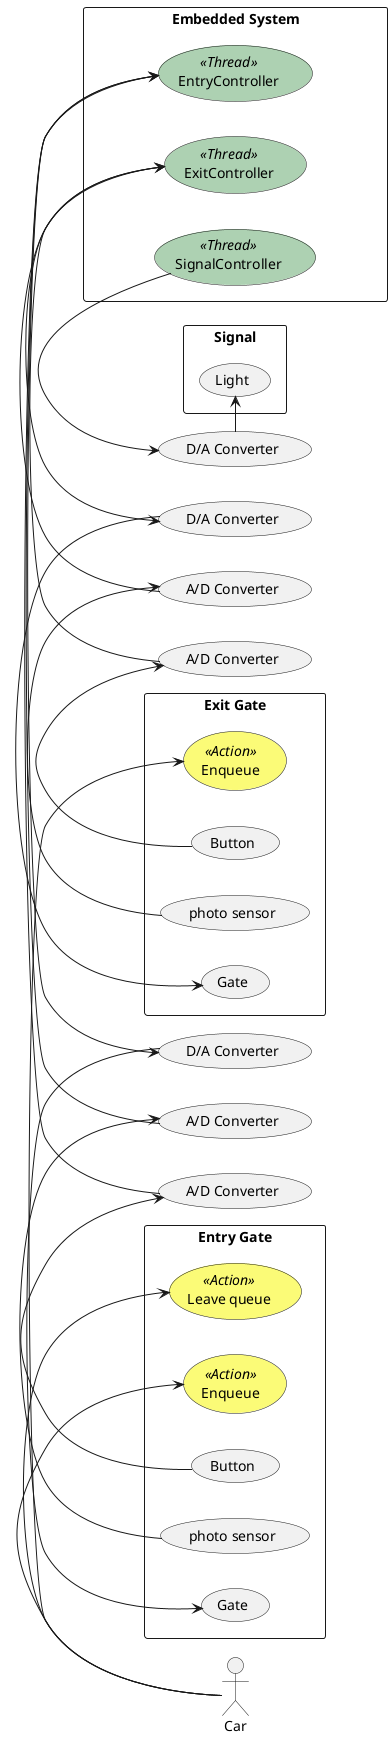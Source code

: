 @startuml

left to right direction
 
skinparam usecase {
    BackgroundColor<< Thread >> #ADD1B2
    BackgroundColor<< Action >> #FBFB77
}

usecase AD1 as "A/D Converter"
usecase AD2 as "A/D Converter"
usecase AD3 as "A/D Converter"
usecase AD4 as "A/D Converter"
usecase DA1 as "D/A Converter"
usecase DA2 as "D/A Converter"
usecase DA3 as "D/A Converter"

actor Car as "Car"

rectangle "Entry Gate" {
    usecase Enqueue1 << Action >> as "Enqueue"
    usecase Sensor1 as "Button"
    usecase Sensor2 as "photo sensor"
    usecase Gate1 as "Gate"

    (Leave queue) << Action >> 

    Car -> (Leave queue)
    Car -> (Enqueue1)

    (Sensor1) -> AD1
    (Sensor2) -> AD2
    (DA2) -> (Gate1)
}

rectangle "Exit Gate" {
    usecase Enqueue2 << Action >> as "Enqueue"
    usecase Sensor3 as "Button"
    usecase Sensor4 as "photo sensor"
    usecase Gate2 as "Gate"

    Car -> (Enqueue2)

    (Sensor3) -> AD3
    (Sensor4) -> AD4
    (DA3) -> (Gate2)
}

rectangle " Signal " {
    (DA1) -> (Light)
}

rectangle "                      Embedded System                      " {
    (EntryController) << Thread >>
    (ExitController) << Thread >>
    (SignalController) << Thread >>

    (AD1) -> (EntryController)
    (AD2) -> (EntryController)
    (AD3) -> (ExitController)
    (AD4) -> (ExitController)
    (SignalController) -> (DA1)
    (EntryController) -> (DA2)
    (ExitController) -> (DA3)
}

@enduml
